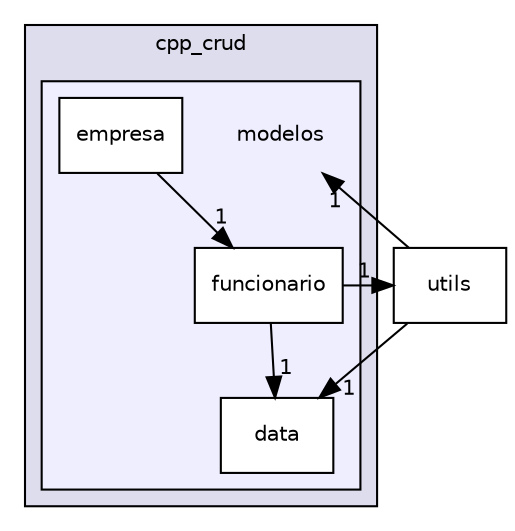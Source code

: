 digraph "modelos" {
  compound=true
  node [ fontsize="10", fontname="Helvetica"];
  edge [ labelfontsize="10", labelfontname="Helvetica"];
  subgraph clusterdir_6c795f06dc412c87eb16bc87370df407 {
    graph [ bgcolor="#ddddee", pencolor="black", label="cpp_crud" fontname="Helvetica", fontsize="10", URL="dir_6c795f06dc412c87eb16bc87370df407.html"]
  subgraph clusterdir_d5d3d92794e0ecc2973575bb718831bd {
    graph [ bgcolor="#eeeeff", pencolor="black", label="" URL="dir_d5d3d92794e0ecc2973575bb718831bd.html"];
    dir_d5d3d92794e0ecc2973575bb718831bd [shape=plaintext label="modelos"];
    dir_d1491d593e11acb5ff03c403f288b86b [shape=box label="data" color="black" fillcolor="white" style="filled" URL="dir_d1491d593e11acb5ff03c403f288b86b.html"];
    dir_65ccec427c016d96e63b942ac71dde74 [shape=box label="empresa" color="black" fillcolor="white" style="filled" URL="dir_65ccec427c016d96e63b942ac71dde74.html"];
    dir_6b432626d6717d80611e737c67290746 [shape=box label="funcionario" color="black" fillcolor="white" style="filled" URL="dir_6b432626d6717d80611e737c67290746.html"];
  }
  }
  dir_64e357e4ea38da5024ccc9033c1be606 [shape=box label="utils" URL="dir_64e357e4ea38da5024ccc9033c1be606.html"];
  dir_64e357e4ea38da5024ccc9033c1be606->dir_d1491d593e11acb5ff03c403f288b86b [headlabel="1", labeldistance=1.5 headhref="dir_000001_000003.html"];
  dir_64e357e4ea38da5024ccc9033c1be606->dir_d5d3d92794e0ecc2973575bb718831bd [headlabel="1", labeldistance=1.5 headhref="dir_000001_000002.html"];
  dir_65ccec427c016d96e63b942ac71dde74->dir_6b432626d6717d80611e737c67290746 [headlabel="1", labeldistance=1.5 headhref="dir_000006_000008.html"];
  dir_6b432626d6717d80611e737c67290746->dir_64e357e4ea38da5024ccc9033c1be606 [headlabel="1", labeldistance=1.5 headhref="dir_000008_000001.html"];
  dir_6b432626d6717d80611e737c67290746->dir_d1491d593e11acb5ff03c403f288b86b [headlabel="1", labeldistance=1.5 headhref="dir_000008_000003.html"];
}
